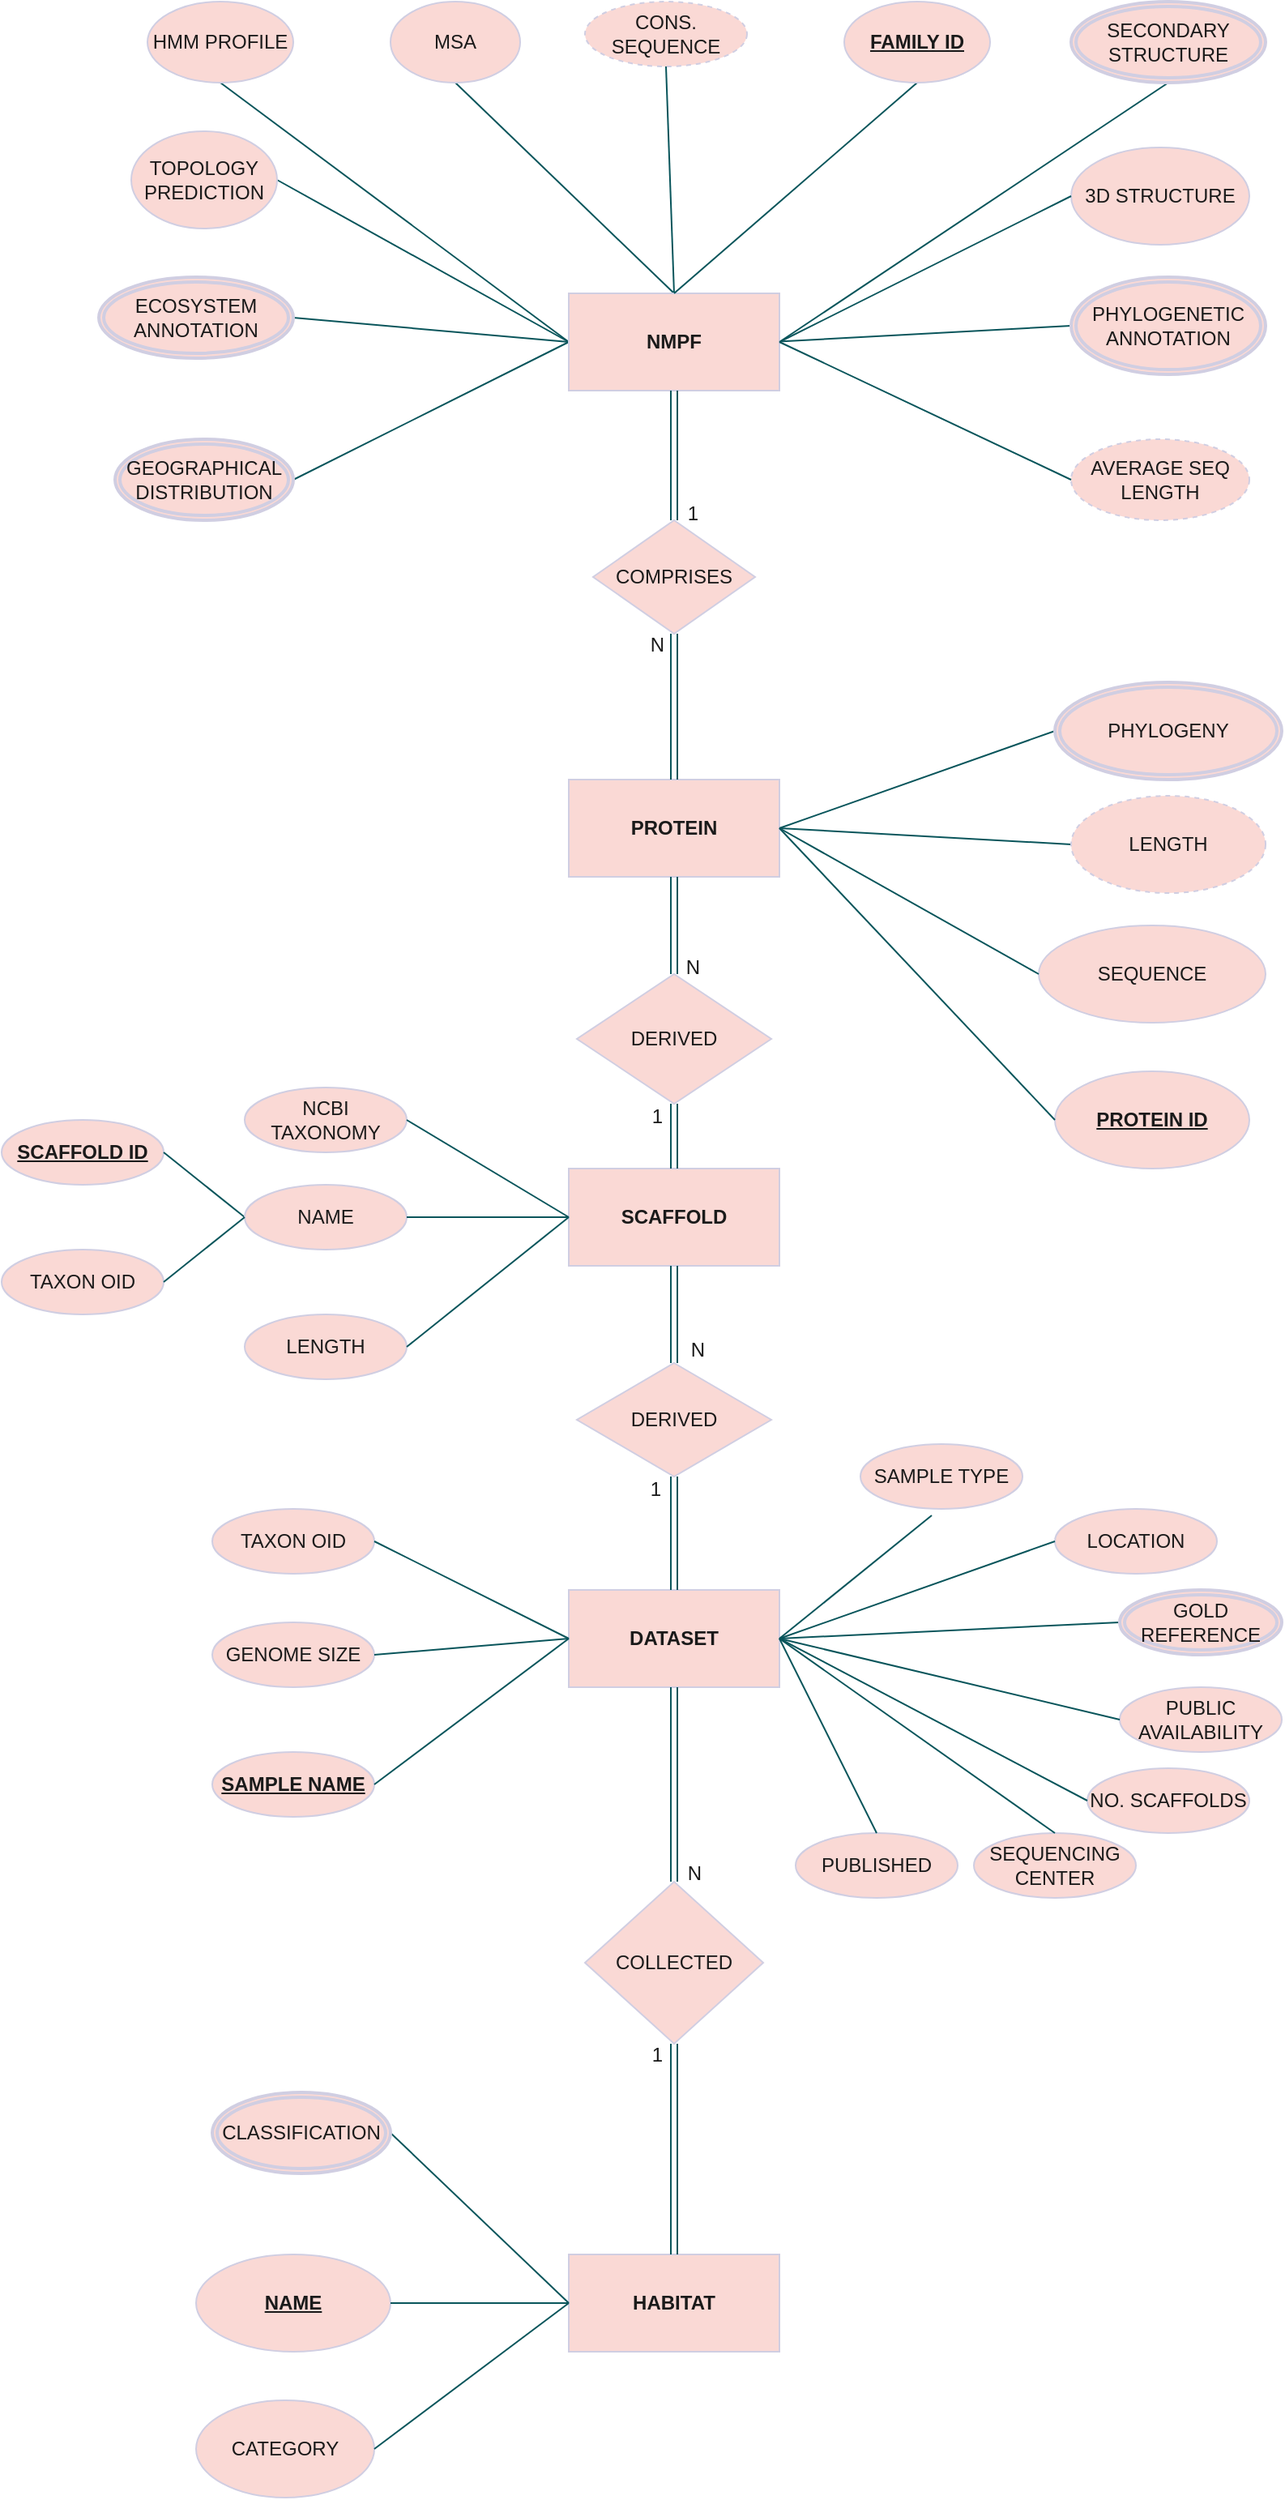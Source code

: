 <mxfile version="22.0.4" type="github">
  <diagram name="Page-1" id="xXmrChsHkQjihSYPgXb0">
    <mxGraphModel dx="1434" dy="719" grid="1" gridSize="10" guides="1" tooltips="1" connect="1" arrows="1" fold="1" page="1" pageScale="1" pageWidth="827" pageHeight="1169" math="0" shadow="0">
      <root>
        <mxCell id="0" />
        <mxCell id="1" parent="0" />
        <mxCell id="47OVff7cAH7_aDvwF8YG-1" style="rounded=0;orthogonalLoop=1;jettySize=auto;html=1;endArrow=none;endFill=0;labelBackgroundColor=none;fontColor=default;entryX=0.5;entryY=1;entryDx=0;entryDy=0;exitX=0.5;exitY=0;exitDx=0;exitDy=0;fontFamily=Helvetica;strokeColor=#09555B;" edge="1" parent="1" source="47OVff7cAH7_aDvwF8YG-9" target="47OVff7cAH7_aDvwF8YG-70">
          <mxGeometry relative="1" as="geometry">
            <mxPoint x="453" y="90" as="targetPoint" />
          </mxGeometry>
        </mxCell>
        <mxCell id="47OVff7cAH7_aDvwF8YG-2" style="rounded=0;orthogonalLoop=1;jettySize=auto;html=1;endArrow=none;endFill=0;labelBackgroundColor=none;fontColor=default;exitX=0.5;exitY=0;exitDx=0;exitDy=0;entryX=0.5;entryY=1;entryDx=0;entryDy=0;fontFamily=Helvetica;strokeColor=#09555B;" edge="1" parent="1" source="47OVff7cAH7_aDvwF8YG-9" target="47OVff7cAH7_aDvwF8YG-10">
          <mxGeometry relative="1" as="geometry">
            <mxPoint x="330" y="910" as="sourcePoint" />
          </mxGeometry>
        </mxCell>
        <mxCell id="47OVff7cAH7_aDvwF8YG-3" style="rounded=0;orthogonalLoop=1;jettySize=auto;html=1;endArrow=none;endFill=0;labelBackgroundColor=none;fontColor=default;exitX=0;exitY=0.5;exitDx=0;exitDy=0;entryX=1;entryY=0.5;entryDx=0;entryDy=0;fontFamily=Helvetica;fontSize=12;labelBorderColor=none;fontStyle=0;strokeColor=#09555B;" edge="1" parent="1" source="47OVff7cAH7_aDvwF8YG-9" target="47OVff7cAH7_aDvwF8YG-66">
          <mxGeometry relative="1" as="geometry">
            <mxPoint x="380" y="250" as="sourcePoint" />
            <mxPoint x="216.579" y="305.496" as="targetPoint" />
          </mxGeometry>
        </mxCell>
        <mxCell id="47OVff7cAH7_aDvwF8YG-4" style="rounded=0;orthogonalLoop=1;jettySize=auto;html=1;endArrow=none;endFill=0;labelBackgroundColor=none;fontColor=default;entryX=0;entryY=0.5;entryDx=0;entryDy=0;exitX=0.96;exitY=0.5;exitDx=0;exitDy=0;exitPerimeter=0;fontFamily=Helvetica;strokeColor=#09555B;" edge="1" parent="1" source="47OVff7cAH7_aDvwF8YG-9" target="47OVff7cAH7_aDvwF8YG-69">
          <mxGeometry relative="1" as="geometry">
            <mxPoint x="692.5" y="245" as="targetPoint" />
          </mxGeometry>
        </mxCell>
        <mxCell id="47OVff7cAH7_aDvwF8YG-5" style="rounded=0;orthogonalLoop=1;jettySize=auto;html=1;endArrow=none;endFill=0;labelBackgroundColor=none;fontColor=default;exitX=0;exitY=0.5;exitDx=0;exitDy=0;entryX=0.5;entryY=1;entryDx=0;entryDy=0;fontFamily=Helvetica;fontSize=12;labelBorderColor=none;fontStyle=0;strokeColor=#09555B;" edge="1" parent="1" source="47OVff7cAH7_aDvwF8YG-9" target="47OVff7cAH7_aDvwF8YG-11">
          <mxGeometry relative="1" as="geometry" />
        </mxCell>
        <mxCell id="47OVff7cAH7_aDvwF8YG-6" style="rounded=0;orthogonalLoop=1;jettySize=auto;html=1;endArrow=none;endFill=0;labelBackgroundColor=none;fontColor=default;exitX=1;exitY=0.5;exitDx=0;exitDy=0;entryX=0.5;entryY=1;entryDx=0;entryDy=0;fontFamily=Helvetica;strokeColor=#09555B;" edge="1" parent="1" source="47OVff7cAH7_aDvwF8YG-9" target="47OVff7cAH7_aDvwF8YG-68">
          <mxGeometry relative="1" as="geometry">
            <mxPoint x="188" y="800" as="sourcePoint" />
            <mxPoint x="718.952" y="85.386" as="targetPoint" />
          </mxGeometry>
        </mxCell>
        <mxCell id="47OVff7cAH7_aDvwF8YG-7" style="rounded=0;orthogonalLoop=1;jettySize=auto;html=1;endArrow=none;endFill=0;labelBackgroundColor=none;fontColor=default;exitX=0;exitY=0.5;exitDx=0;exitDy=0;entryX=0;entryY=0.5;entryDx=0;entryDy=0;fontFamily=Helvetica;fontSize=12;labelBorderColor=none;fontStyle=0;strokeColor=#09555B;" edge="1" parent="1" source="47OVff7cAH7_aDvwF8YG-9" target="47OVff7cAH7_aDvwF8YG-12">
          <mxGeometry relative="1" as="geometry" />
        </mxCell>
        <mxCell id="47OVff7cAH7_aDvwF8YG-8" style="rounded=0;orthogonalLoop=1;jettySize=auto;html=1;endArrow=none;endFill=0;labelBackgroundColor=none;fontColor=default;entryX=1;entryY=0.5;entryDx=0;entryDy=0;exitX=0;exitY=0.5;exitDx=0;exitDy=0;fontFamily=Helvetica;fontSize=12;labelBorderColor=none;fontStyle=0;strokeColor=#09555B;" edge="1" parent="1" source="47OVff7cAH7_aDvwF8YG-9" target="47OVff7cAH7_aDvwF8YG-67">
          <mxGeometry relative="1" as="geometry">
            <mxPoint x="180" y="840" as="sourcePoint" />
            <mxPoint x="219.976" y="240.812" as="targetPoint" />
          </mxGeometry>
        </mxCell>
        <mxCell id="47OVff7cAH7_aDvwF8YG-9" value="NMPF" style="rounded=0;whiteSpace=wrap;html=1;labelBackgroundColor=none;fontFamily=Helvetica;fontStyle=1;fillColor=#FAD9D5;strokeColor=#D0CEE2;fontColor=#1A1A1A;" vertex="1" parent="1">
          <mxGeometry x="390" y="220" width="130" height="60" as="geometry" />
        </mxCell>
        <mxCell id="47OVff7cAH7_aDvwF8YG-10" value="MSA" style="ellipse;whiteSpace=wrap;html=1;rounded=0;labelBackgroundColor=none;fontFamily=Helvetica;labelBorderColor=none;fontStyle=0;fillColor=#FAD9D5;strokeColor=#D0CEE2;fontColor=#1A1A1A;" vertex="1" parent="1">
          <mxGeometry x="280" y="40" width="80" height="50" as="geometry" />
        </mxCell>
        <mxCell id="47OVff7cAH7_aDvwF8YG-11" value="HMM PROFILE" style="ellipse;whiteSpace=wrap;html=1;rounded=0;labelBackgroundColor=none;fontFamily=Helvetica;labelBorderColor=none;fontStyle=0;fillColor=#FAD9D5;strokeColor=#D0CEE2;fontColor=#1A1A1A;" vertex="1" parent="1">
          <mxGeometry x="130" y="40" width="90" height="50" as="geometry" />
        </mxCell>
        <mxCell id="47OVff7cAH7_aDvwF8YG-12" value="TOPOLOGY PREDICTION" style="ellipse;whiteSpace=wrap;html=1;rounded=0;labelBackgroundColor=none;direction=west;fontFamily=Helvetica;labelBorderColor=none;fontStyle=0;fillColor=#FAD9D5;strokeColor=#D0CEE2;fontColor=#1A1A1A;" vertex="1" parent="1">
          <mxGeometry x="120" y="120" width="90" height="60" as="geometry" />
        </mxCell>
        <mxCell id="47OVff7cAH7_aDvwF8YG-13" value="" style="rounded=0;orthogonalLoop=1;jettySize=auto;html=1;endArrow=none;endFill=0;labelBackgroundColor=none;fontColor=default;entryX=0.5;entryY=0;entryDx=0;entryDy=0;exitX=0.5;exitY=1;exitDx=0;exitDy=0;fontFamily=Helvetica;strokeColor=#09555B;" edge="1" parent="1" source="47OVff7cAH7_aDvwF8YG-14" target="47OVff7cAH7_aDvwF8YG-9">
          <mxGeometry relative="1" as="geometry">
            <mxPoint x="200" y="645" as="targetPoint" />
          </mxGeometry>
        </mxCell>
        <mxCell id="47OVff7cAH7_aDvwF8YG-14" value="&lt;u&gt;&lt;b&gt;FAMILY ID&lt;/b&gt;&lt;/u&gt;" style="ellipse;whiteSpace=wrap;html=1;rounded=0;labelBackgroundColor=none;fontFamily=Helvetica;labelBorderColor=none;fontStyle=0;fillColor=#FAD9D5;strokeColor=#D0CEE2;fontColor=#1A1A1A;" vertex="1" parent="1">
          <mxGeometry x="560" y="40" width="90" height="50" as="geometry" />
        </mxCell>
        <mxCell id="47OVff7cAH7_aDvwF8YG-15" value="" style="rounded=0;orthogonalLoop=1;jettySize=auto;html=1;endArrow=none;endFill=0;labelBackgroundColor=none;fontColor=default;exitX=1;exitY=0.5;exitDx=0;exitDy=0;entryX=0;entryY=0.5;entryDx=0;entryDy=0;fontFamily=Helvetica;labelBorderColor=none;strokeColor=#09555B;" edge="1" parent="1" source="47OVff7cAH7_aDvwF8YG-16" target="47OVff7cAH7_aDvwF8YG-91">
          <mxGeometry relative="1" as="geometry">
            <mxPoint x="680.874" y="556.957" as="targetPoint" />
          </mxGeometry>
        </mxCell>
        <mxCell id="47OVff7cAH7_aDvwF8YG-16" value="&lt;div&gt;PROTEIN&lt;/div&gt;" style="rounded=0;whiteSpace=wrap;html=1;labelBackgroundColor=none;fontFamily=Helvetica;labelBorderColor=none;fontStyle=1;fillColor=#FAD9D5;strokeColor=#D0CEE2;fontColor=#1A1A1A;" vertex="1" parent="1">
          <mxGeometry x="390" y="520" width="130" height="60" as="geometry" />
        </mxCell>
        <mxCell id="47OVff7cAH7_aDvwF8YG-17" value="COMPRISES" style="rhombus;whiteSpace=wrap;html=1;rounded=0;labelBackgroundColor=none;fontFamily=Helvetica;fillColor=#FAD9D5;strokeColor=#D0CEE2;fontColor=#1A1A1A;" vertex="1" parent="1">
          <mxGeometry x="405" y="360" width="100" height="70" as="geometry" />
        </mxCell>
        <mxCell id="47OVff7cAH7_aDvwF8YG-18" value="SEQUENCE" style="ellipse;whiteSpace=wrap;html=1;labelBackgroundColor=none;fontFamily=Helvetica;labelBorderColor=none;fontStyle=0;fillColor=#FAD9D5;strokeColor=#D0CEE2;fontColor=#1A1A1A;" vertex="1" parent="1">
          <mxGeometry x="680" y="610" width="140" height="60" as="geometry" />
        </mxCell>
        <mxCell id="47OVff7cAH7_aDvwF8YG-19" value="" style="rounded=1;orthogonalLoop=1;jettySize=auto;html=1;endArrow=none;endFill=0;labelBackgroundColor=none;fontColor=default;exitX=1;exitY=0.5;exitDx=0;exitDy=0;entryX=0;entryY=0.5;entryDx=0;entryDy=0;fontFamily=Helvetica;labelBorderColor=none;strokeColor=#09555B;" edge="1" parent="1" source="47OVff7cAH7_aDvwF8YG-16" target="47OVff7cAH7_aDvwF8YG-18">
          <mxGeometry relative="1" as="geometry">
            <mxPoint x="660" y="870" as="sourcePoint" />
            <mxPoint x="720" y="720" as="targetPoint" />
          </mxGeometry>
        </mxCell>
        <mxCell id="47OVff7cAH7_aDvwF8YG-20" value="&lt;span&gt;&lt;u&gt;&lt;b&gt;PROTEIN ID&lt;/b&gt;&lt;/u&gt;&lt;/span&gt;" style="ellipse;whiteSpace=wrap;html=1;labelBackgroundColor=none;fontFamily=Helvetica;labelBorderColor=none;fontStyle=0;fillColor=#FAD9D5;strokeColor=#D0CEE2;fontColor=#1A1A1A;" vertex="1" parent="1">
          <mxGeometry x="690" y="700" width="120" height="60" as="geometry" />
        </mxCell>
        <mxCell id="47OVff7cAH7_aDvwF8YG-21" value="" style="endArrow=none;html=1;rounded=0;labelBackgroundColor=none;fontColor=default;exitX=1;exitY=0.5;exitDx=0;exitDy=0;entryX=0;entryY=0.5;entryDx=0;entryDy=0;fontFamily=Helvetica;labelBorderColor=none;strokeColor=#09555B;" edge="1" parent="1" source="47OVff7cAH7_aDvwF8YG-16" target="47OVff7cAH7_aDvwF8YG-90">
          <mxGeometry width="50" height="50" relative="1" as="geometry">
            <mxPoint x="520" y="530" as="sourcePoint" />
            <mxPoint x="682.5" y="535" as="targetPoint" />
          </mxGeometry>
        </mxCell>
        <mxCell id="47OVff7cAH7_aDvwF8YG-22" value="HABITAT" style="rounded=0;whiteSpace=wrap;html=1;labelBackgroundColor=none;fontFamily=Helvetica;fontStyle=1;fillColor=#FAD9D5;strokeColor=#D0CEE2;fontColor=#1A1A1A;" vertex="1" parent="1">
          <mxGeometry x="390" y="1430" width="130" height="60" as="geometry" />
        </mxCell>
        <mxCell id="47OVff7cAH7_aDvwF8YG-23" value="SCAFFOLD" style="rounded=0;whiteSpace=wrap;html=1;labelBackgroundColor=none;fontFamily=Helvetica;labelBorderColor=none;fontStyle=1;fillColor=#FAD9D5;strokeColor=#D0CEE2;fontColor=#1A1A1A;" vertex="1" parent="1">
          <mxGeometry x="390" y="760" width="130" height="60" as="geometry" />
        </mxCell>
        <mxCell id="47OVff7cAH7_aDvwF8YG-24" value="DATASET" style="rounded=0;whiteSpace=wrap;html=1;labelBackgroundColor=none;fontFamily=Helvetica;fontStyle=1;fillColor=#FAD9D5;strokeColor=#D0CEE2;fontColor=#1A1A1A;" vertex="1" parent="1">
          <mxGeometry x="390" y="1020" width="130" height="60" as="geometry" />
        </mxCell>
        <mxCell id="47OVff7cAH7_aDvwF8YG-25" value="3D STRUCTURE" style="ellipse;whiteSpace=wrap;html=1;align=center;labelBackgroundColor=none;fontFamily=Helvetica;labelBorderColor=none;fontStyle=0;fillColor=#FAD9D5;strokeColor=#D0CEE2;fontColor=#1A1A1A;" vertex="1" parent="1">
          <mxGeometry x="700" y="130" width="110" height="60" as="geometry" />
        </mxCell>
        <mxCell id="47OVff7cAH7_aDvwF8YG-26" value="" style="endArrow=none;html=1;rounded=0;labelBackgroundColor=none;fontColor=default;exitX=1;exitY=0.5;exitDx=0;exitDy=0;entryX=0;entryY=0.5;entryDx=0;entryDy=0;fontFamily=Helvetica;strokeColor=#09555B;" edge="1" parent="1" source="47OVff7cAH7_aDvwF8YG-9" target="47OVff7cAH7_aDvwF8YG-25">
          <mxGeometry relative="1" as="geometry">
            <mxPoint x="460" y="400" as="sourcePoint" />
            <mxPoint x="682.5" y="279" as="targetPoint" />
          </mxGeometry>
        </mxCell>
        <mxCell id="47OVff7cAH7_aDvwF8YG-27" value="TAXON OID" style="ellipse;whiteSpace=wrap;html=1;align=center;labelBackgroundColor=none;fontFamily=Helvetica;labelBorderColor=none;fontStyle=0;fillColor=#FAD9D5;strokeColor=#D0CEE2;fontColor=#1A1A1A;" vertex="1" parent="1">
          <mxGeometry x="170" y="970" width="100" height="40" as="geometry" />
        </mxCell>
        <mxCell id="47OVff7cAH7_aDvwF8YG-28" value="&lt;u&gt;&lt;b&gt;SCAFFOLD ID&lt;/b&gt;&lt;/u&gt;" style="ellipse;whiteSpace=wrap;html=1;align=center;labelBackgroundColor=none;fontFamily=Helvetica;labelBorderColor=none;fontStyle=0;fillColor=#FAD9D5;strokeColor=#D0CEE2;fontColor=#1A1A1A;" vertex="1" parent="1">
          <mxGeometry x="40" y="730" width="100" height="40" as="geometry" />
        </mxCell>
        <mxCell id="47OVff7cAH7_aDvwF8YG-29" value="" style="endArrow=none;html=1;rounded=0;labelBackgroundColor=none;fontColor=default;entryX=0;entryY=0.5;entryDx=0;entryDy=0;exitX=1;exitY=0.5;exitDx=0;exitDy=0;fontFamily=Helvetica;labelBorderColor=none;fontSize=12;fontStyle=0;strokeColor=#09555B;" edge="1" parent="1" source="47OVff7cAH7_aDvwF8YG-28" target="47OVff7cAH7_aDvwF8YG-61">
          <mxGeometry width="50" height="50" relative="1" as="geometry">
            <mxPoint x="115" y="880" as="sourcePoint" />
            <mxPoint x="199.313" y="788.375" as="targetPoint" />
          </mxGeometry>
        </mxCell>
        <mxCell id="47OVff7cAH7_aDvwF8YG-30" value="" style="endArrow=none;html=1;rounded=0;labelBackgroundColor=none;fontColor=default;entryX=0;entryY=0.5;entryDx=0;entryDy=0;exitX=1;exitY=0.5;exitDx=0;exitDy=0;fontFamily=Helvetica;strokeColor=#09555B;" edge="1" parent="1" source="47OVff7cAH7_aDvwF8YG-27" target="47OVff7cAH7_aDvwF8YG-24">
          <mxGeometry width="50" height="50" relative="1" as="geometry">
            <mxPoint x="110" y="930" as="sourcePoint" />
            <mxPoint x="199.313" y="811.625" as="targetPoint" />
          </mxGeometry>
        </mxCell>
        <mxCell id="47OVff7cAH7_aDvwF8YG-31" value="LENGTH" style="ellipse;whiteSpace=wrap;html=1;align=center;labelBackgroundColor=none;fontFamily=Helvetica;labelBorderColor=none;fontStyle=0;fillColor=#FAD9D5;strokeColor=#D0CEE2;fontColor=#1A1A1A;" vertex="1" parent="1">
          <mxGeometry x="190" y="850" width="100" height="40" as="geometry" />
        </mxCell>
        <mxCell id="47OVff7cAH7_aDvwF8YG-32" value="" style="fontSize=12;html=1;endArrow=none;startArrow=none;labelBackgroundColor=none;fontColor=default;startFill=0;endFill=0;rounded=1;entryX=0;entryY=0.5;entryDx=0;entryDy=0;exitX=1;exitY=0.5;exitDx=0;exitDy=0;fontFamily=Helvetica;labelBorderColor=none;strokeColor=#09555B;" edge="1" parent="1" source="47OVff7cAH7_aDvwF8YG-31" target="47OVff7cAH7_aDvwF8YG-23">
          <mxGeometry width="100" height="100" relative="1" as="geometry">
            <mxPoint x="273" y="1000" as="sourcePoint" />
            <mxPoint x="373" y="900" as="targetPoint" />
          </mxGeometry>
        </mxCell>
        <mxCell id="47OVff7cAH7_aDvwF8YG-33" value="NCBI TAXONOMY" style="ellipse;whiteSpace=wrap;html=1;align=center;labelBackgroundColor=none;fontFamily=Helvetica;labelBorderColor=none;fontStyle=0;fillColor=#FAD9D5;strokeColor=#D0CEE2;fontColor=#1A1A1A;" vertex="1" parent="1">
          <mxGeometry x="190" y="710" width="100" height="40" as="geometry" />
        </mxCell>
        <mxCell id="47OVff7cAH7_aDvwF8YG-34" value="" style="fontSize=12;html=1;endArrow=none;startArrow=none;rounded=0;labelBackgroundColor=none;fontColor=default;startFill=0;endFill=0;entryX=0;entryY=0.5;entryDx=0;entryDy=0;exitX=1;exitY=0.5;exitDx=0;exitDy=0;fontFamily=Helvetica;labelBorderColor=none;strokeColor=#09555B;" edge="1" parent="1" source="47OVff7cAH7_aDvwF8YG-33" target="47OVff7cAH7_aDvwF8YG-23">
          <mxGeometry width="100" height="100" relative="1" as="geometry">
            <mxPoint x="273" y="880" as="sourcePoint" />
            <mxPoint x="373" y="780" as="targetPoint" />
          </mxGeometry>
        </mxCell>
        <mxCell id="47OVff7cAH7_aDvwF8YG-35" value="DERIVED" style="shape=rhombus;perimeter=rhombusPerimeter;whiteSpace=wrap;html=1;align=center;labelBackgroundColor=none;fontFamily=Helvetica;labelBorderColor=none;rounded=0;fillColor=#FAD9D5;strokeColor=#D0CEE2;fontColor=#1A1A1A;" vertex="1" parent="1">
          <mxGeometry x="395" y="640" width="120" height="80" as="geometry" />
        </mxCell>
        <mxCell id="47OVff7cAH7_aDvwF8YG-36" value="&lt;u&gt;&lt;b&gt;SAMPLE NAME&lt;/b&gt;&lt;/u&gt;" style="ellipse;whiteSpace=wrap;html=1;align=center;labelBackgroundColor=none;fontFamily=Helvetica;labelBorderColor=none;fontStyle=0;fillColor=#FAD9D5;strokeColor=#D0CEE2;fontColor=#1A1A1A;" vertex="1" parent="1">
          <mxGeometry x="170" y="1120" width="100" height="40" as="geometry" />
        </mxCell>
        <mxCell id="47OVff7cAH7_aDvwF8YG-37" value="SAMPLE TYPE" style="ellipse;whiteSpace=wrap;html=1;align=center;labelBackgroundColor=none;fontFamily=Helvetica;labelBorderColor=none;fontStyle=0;fillColor=#FAD9D5;strokeColor=#D0CEE2;fontColor=#1A1A1A;" vertex="1" parent="1">
          <mxGeometry x="570" y="930" width="100" height="40" as="geometry" />
        </mxCell>
        <mxCell id="47OVff7cAH7_aDvwF8YG-38" value="LOCATION" style="ellipse;whiteSpace=wrap;html=1;align=center;labelBackgroundColor=none;fontFamily=Helvetica;labelBorderColor=none;fontStyle=0;fillColor=#FAD9D5;strokeColor=#D0CEE2;fontColor=#1A1A1A;" vertex="1" parent="1">
          <mxGeometry x="690" y="970" width="100" height="40" as="geometry" />
        </mxCell>
        <mxCell id="47OVff7cAH7_aDvwF8YG-39" value="&lt;div&gt;SEQUENCING CENTER&lt;/div&gt;" style="ellipse;whiteSpace=wrap;html=1;align=center;labelBackgroundColor=none;fontFamily=Helvetica;labelBorderColor=none;fontStyle=0;fillColor=#FAD9D5;strokeColor=#D0CEE2;fontColor=#1A1A1A;" vertex="1" parent="1">
          <mxGeometry x="640" y="1170" width="100" height="40" as="geometry" />
        </mxCell>
        <mxCell id="47OVff7cAH7_aDvwF8YG-40" value="PUBLISHED" style="ellipse;whiteSpace=wrap;html=1;align=center;labelBackgroundColor=none;fontFamily=Helvetica;labelBorderColor=none;fontStyle=0;fillColor=#FAD9D5;strokeColor=#D0CEE2;fontColor=#1A1A1A;" vertex="1" parent="1">
          <mxGeometry x="530" y="1170" width="100" height="40" as="geometry" />
        </mxCell>
        <mxCell id="47OVff7cAH7_aDvwF8YG-41" value="PUBLIC AVAILABILITY" style="ellipse;whiteSpace=wrap;html=1;align=center;labelBackgroundColor=none;fontFamily=Helvetica;labelBorderColor=none;fontStyle=0;fillColor=#FAD9D5;strokeColor=#D0CEE2;fontColor=#1A1A1A;" vertex="1" parent="1">
          <mxGeometry x="730" y="1080" width="100" height="40" as="geometry" />
        </mxCell>
        <mxCell id="47OVff7cAH7_aDvwF8YG-42" value="GENOME SIZE" style="ellipse;whiteSpace=wrap;html=1;align=center;labelBackgroundColor=none;fontFamily=Helvetica;labelBorderColor=none;fontStyle=0;fillColor=#FAD9D5;strokeColor=#D0CEE2;fontColor=#1A1A1A;" vertex="1" parent="1">
          <mxGeometry x="170" y="1040" width="100" height="40" as="geometry" />
        </mxCell>
        <mxCell id="47OVff7cAH7_aDvwF8YG-43" value="&lt;div&gt;NO. SCAFFOLDS&lt;/div&gt;" style="ellipse;whiteSpace=wrap;html=1;align=center;labelBackgroundColor=none;fontFamily=Helvetica;labelBorderColor=none;fontStyle=0;fillColor=#FAD9D5;strokeColor=#D0CEE2;fontColor=#1A1A1A;" vertex="1" parent="1">
          <mxGeometry x="710" y="1130" width="100" height="40" as="geometry" />
        </mxCell>
        <mxCell id="47OVff7cAH7_aDvwF8YG-44" value="" style="endArrow=none;html=1;rounded=0;labelBackgroundColor=none;fontColor=default;exitX=0;exitY=0.5;exitDx=0;exitDy=0;entryX=1;entryY=0.5;entryDx=0;entryDy=0;fontFamily=Helvetica;strokeColor=#09555B;" edge="1" parent="1" source="47OVff7cAH7_aDvwF8YG-24" target="47OVff7cAH7_aDvwF8YG-42">
          <mxGeometry relative="1" as="geometry">
            <mxPoint x="522.5" y="1069.58" as="sourcePoint" />
            <mxPoint x="682.5" y="1069.58" as="targetPoint" />
          </mxGeometry>
        </mxCell>
        <mxCell id="47OVff7cAH7_aDvwF8YG-45" value="" style="endArrow=none;html=1;rounded=0;labelBackgroundColor=none;fontColor=default;entryX=0;entryY=0.5;entryDx=0;entryDy=0;exitX=1;exitY=0.5;exitDx=0;exitDy=0;fontFamily=Helvetica;strokeColor=#09555B;" edge="1" parent="1" source="47OVff7cAH7_aDvwF8YG-24" target="47OVff7cAH7_aDvwF8YG-38">
          <mxGeometry relative="1" as="geometry">
            <mxPoint x="520" y="1050" as="sourcePoint" />
            <mxPoint x="580" y="1050" as="targetPoint" />
          </mxGeometry>
        </mxCell>
        <mxCell id="47OVff7cAH7_aDvwF8YG-46" value="" style="endArrow=none;html=1;rounded=0;labelBackgroundColor=none;fontColor=default;exitX=1;exitY=0.5;exitDx=0;exitDy=0;entryX=0.5;entryY=0;entryDx=0;entryDy=0;fontFamily=Helvetica;strokeColor=#09555B;" edge="1" parent="1" source="47OVff7cAH7_aDvwF8YG-24" target="47OVff7cAH7_aDvwF8YG-40">
          <mxGeometry relative="1" as="geometry">
            <mxPoint x="420" y="1050" as="sourcePoint" />
            <mxPoint x="580" y="1050" as="targetPoint" />
          </mxGeometry>
        </mxCell>
        <mxCell id="47OVff7cAH7_aDvwF8YG-47" value="" style="endArrow=none;html=1;rounded=0;labelBackgroundColor=none;fontColor=default;exitX=1;exitY=0.5;exitDx=0;exitDy=0;entryX=0;entryY=0.5;entryDx=0;entryDy=0;fontFamily=Helvetica;strokeColor=#09555B;" edge="1" parent="1" source="47OVff7cAH7_aDvwF8YG-24" target="47OVff7cAH7_aDvwF8YG-65">
          <mxGeometry relative="1" as="geometry">
            <mxPoint x="420" y="1050" as="sourcePoint" />
            <mxPoint x="720" y="1050" as="targetPoint" />
          </mxGeometry>
        </mxCell>
        <mxCell id="47OVff7cAH7_aDvwF8YG-48" value="" style="endArrow=none;html=1;rounded=0;labelBackgroundColor=none;fontColor=default;exitX=1;exitY=0.5;exitDx=0;exitDy=0;entryX=0;entryY=0.5;entryDx=0;entryDy=0;fontFamily=Helvetica;strokeColor=#09555B;" edge="1" parent="1" source="47OVff7cAH7_aDvwF8YG-24" target="47OVff7cAH7_aDvwF8YG-41">
          <mxGeometry relative="1" as="geometry">
            <mxPoint x="420" y="1050" as="sourcePoint" />
            <mxPoint x="580" y="1050" as="targetPoint" />
          </mxGeometry>
        </mxCell>
        <mxCell id="47OVff7cAH7_aDvwF8YG-49" value="" style="endArrow=none;html=1;rounded=0;labelBackgroundColor=none;fontColor=default;exitX=1;exitY=0.5;exitDx=0;exitDy=0;entryX=0;entryY=0.5;entryDx=0;entryDy=0;fontFamily=Helvetica;strokeColor=#09555B;" edge="1" parent="1" source="47OVff7cAH7_aDvwF8YG-24" target="47OVff7cAH7_aDvwF8YG-43">
          <mxGeometry relative="1" as="geometry">
            <mxPoint x="420" y="1050" as="sourcePoint" />
            <mxPoint x="580" y="1050" as="targetPoint" />
          </mxGeometry>
        </mxCell>
        <mxCell id="47OVff7cAH7_aDvwF8YG-50" value="" style="endArrow=none;html=1;rounded=0;labelBackgroundColor=none;fontColor=default;exitX=1;exitY=0.5;exitDx=0;exitDy=0;entryX=0.5;entryY=0;entryDx=0;entryDy=0;fontFamily=Helvetica;strokeColor=#09555B;" edge="1" parent="1" source="47OVff7cAH7_aDvwF8YG-24" target="47OVff7cAH7_aDvwF8YG-39">
          <mxGeometry relative="1" as="geometry">
            <mxPoint x="420" y="1050" as="sourcePoint" />
            <mxPoint x="580" y="1050" as="targetPoint" />
          </mxGeometry>
        </mxCell>
        <mxCell id="47OVff7cAH7_aDvwF8YG-51" value="" style="endArrow=none;html=1;rounded=0;labelBackgroundColor=none;fontColor=default;entryX=1;entryY=0.5;entryDx=0;entryDy=0;exitX=0.44;exitY=1.1;exitDx=0;exitDy=0;exitPerimeter=0;fontFamily=Helvetica;strokeColor=#09555B;" edge="1" parent="1" source="47OVff7cAH7_aDvwF8YG-37" target="47OVff7cAH7_aDvwF8YG-24">
          <mxGeometry relative="1" as="geometry">
            <mxPoint x="420" y="1050" as="sourcePoint" />
            <mxPoint x="580" y="1050" as="targetPoint" />
          </mxGeometry>
        </mxCell>
        <mxCell id="47OVff7cAH7_aDvwF8YG-52" value="" style="endArrow=none;html=1;rounded=0;labelBackgroundColor=none;fontColor=default;exitX=0;exitY=0.5;exitDx=0;exitDy=0;entryX=1;entryY=0.5;entryDx=0;entryDy=0;fontFamily=Helvetica;strokeColor=#09555B;" edge="1" parent="1" source="47OVff7cAH7_aDvwF8YG-24" target="47OVff7cAH7_aDvwF8YG-36">
          <mxGeometry relative="1" as="geometry">
            <mxPoint x="420" y="1050" as="sourcePoint" />
            <mxPoint x="580" y="1050" as="targetPoint" />
          </mxGeometry>
        </mxCell>
        <mxCell id="47OVff7cAH7_aDvwF8YG-53" value="&lt;u&gt;&lt;b&gt;NAME&lt;/b&gt;&lt;/u&gt;" style="ellipse;whiteSpace=wrap;html=1;align=center;labelBackgroundColor=none;fontFamily=Helvetica;labelBorderColor=none;fontStyle=0;fillColor=#FAD9D5;strokeColor=#D0CEE2;fontColor=#1A1A1A;" vertex="1" parent="1">
          <mxGeometry x="160" y="1430" width="120" height="60" as="geometry" />
        </mxCell>
        <mxCell id="47OVff7cAH7_aDvwF8YG-54" value="CATEGORY" style="ellipse;whiteSpace=wrap;html=1;align=center;labelBackgroundColor=none;fontFamily=Helvetica;labelBorderColor=none;fontStyle=0;fillColor=#FAD9D5;strokeColor=#D0CEE2;fontColor=#1A1A1A;" vertex="1" parent="1">
          <mxGeometry x="160" y="1520" width="110" height="60" as="geometry" />
        </mxCell>
        <mxCell id="47OVff7cAH7_aDvwF8YG-55" value="" style="endArrow=none;html=1;rounded=0;labelBackgroundColor=none;fontColor=default;entryX=0;entryY=0.5;entryDx=0;entryDy=0;exitX=1;exitY=0.5;exitDx=0;exitDy=0;fontFamily=Helvetica;strokeColor=#09555B;" edge="1" parent="1" source="47OVff7cAH7_aDvwF8YG-63" target="47OVff7cAH7_aDvwF8YG-22">
          <mxGeometry relative="1" as="geometry">
            <mxPoint x="265.325" y="1361.75" as="sourcePoint" />
            <mxPoint x="580" y="1230" as="targetPoint" />
          </mxGeometry>
        </mxCell>
        <mxCell id="47OVff7cAH7_aDvwF8YG-56" value="" style="endArrow=none;html=1;rounded=0;labelBackgroundColor=none;fontColor=default;entryX=0;entryY=0.5;entryDx=0;entryDy=0;exitX=1;exitY=0.5;exitDx=0;exitDy=0;fontFamily=Helvetica;strokeColor=#09555B;" edge="1" parent="1" source="47OVff7cAH7_aDvwF8YG-54" target="47OVff7cAH7_aDvwF8YG-22">
          <mxGeometry relative="1" as="geometry">
            <mxPoint x="420" y="1230" as="sourcePoint" />
            <mxPoint x="580" y="1230" as="targetPoint" />
          </mxGeometry>
        </mxCell>
        <mxCell id="47OVff7cAH7_aDvwF8YG-57" value="" style="endArrow=none;html=1;rounded=0;labelBackgroundColor=none;fontColor=default;entryX=0;entryY=0.5;entryDx=0;entryDy=0;exitX=1;exitY=0.5;exitDx=0;exitDy=0;fontFamily=Helvetica;strokeColor=#09555B;" edge="1" parent="1" source="47OVff7cAH7_aDvwF8YG-53" target="47OVff7cAH7_aDvwF8YG-22">
          <mxGeometry relative="1" as="geometry">
            <mxPoint x="420" y="1230" as="sourcePoint" />
            <mxPoint x="580" y="1230" as="targetPoint" />
          </mxGeometry>
        </mxCell>
        <mxCell id="47OVff7cAH7_aDvwF8YG-58" value="COLLECTED" style="shape=rhombus;perimeter=rhombusPerimeter;whiteSpace=wrap;html=1;align=center;direction=south;labelBackgroundColor=none;fontFamily=Helvetica;rounded=0;fillColor=#FAD9D5;strokeColor=#D0CEE2;fontColor=#1A1A1A;" vertex="1" parent="1">
          <mxGeometry x="400" y="1200" width="110" height="100" as="geometry" />
        </mxCell>
        <mxCell id="47OVff7cAH7_aDvwF8YG-59" value="DERIVED" style="shape=rhombus;perimeter=rhombusPerimeter;whiteSpace=wrap;html=1;align=center;labelBackgroundColor=none;fontFamily=Helvetica;labelBorderColor=none;rounded=0;fillColor=#FAD9D5;strokeColor=#D0CEE2;fontColor=#1A1A1A;" vertex="1" parent="1">
          <mxGeometry x="395" y="880" width="120" height="70" as="geometry" />
        </mxCell>
        <mxCell id="47OVff7cAH7_aDvwF8YG-60" value="" style="endArrow=none;html=1;rounded=0;exitX=1;exitY=0.5;exitDx=0;exitDy=0;entryX=0;entryY=0.5;entryDx=0;entryDy=0;labelBackgroundColor=none;fontFamily=Helvetica;labelBorderColor=none;fontColor=default;strokeColor=#09555B;" edge="1" parent="1" source="47OVff7cAH7_aDvwF8YG-16" target="47OVff7cAH7_aDvwF8YG-20">
          <mxGeometry relative="1" as="geometry">
            <mxPoint x="520" y="560" as="sourcePoint" />
            <mxPoint x="460" y="630" as="targetPoint" />
          </mxGeometry>
        </mxCell>
        <mxCell id="47OVff7cAH7_aDvwF8YG-61" value="ΝΑΜΕ" style="ellipse;whiteSpace=wrap;html=1;align=center;labelBackgroundColor=none;fontFamily=Helvetica;labelBorderColor=none;fontStyle=0;fillColor=#FAD9D5;strokeColor=#D0CEE2;fontColor=#1A1A1A;" vertex="1" parent="1">
          <mxGeometry x="190" y="770" width="100" height="40" as="geometry" />
        </mxCell>
        <mxCell id="47OVff7cAH7_aDvwF8YG-62" value="AVERAGE SEQ LENGTH" style="ellipse;whiteSpace=wrap;html=1;align=center;dashed=1;labelBackgroundColor=none;fontFamily=Helvetica;labelBorderColor=none;fontStyle=0;fillColor=#FAD9D5;strokeColor=#D0CEE2;fontColor=#1A1A1A;" vertex="1" parent="1">
          <mxGeometry x="700" y="310" width="110" height="50" as="geometry" />
        </mxCell>
        <mxCell id="47OVff7cAH7_aDvwF8YG-63" value="CLASSIFICATION" style="ellipse;shape=doubleEllipse;margin=3;whiteSpace=wrap;html=1;align=center;labelBackgroundColor=none;fontFamily=Helvetica;labelBorderColor=none;fontStyle=0;strokeWidth=2;fillColor=#FAD9D5;strokeColor=#D0CEE2;fontColor=#1A1A1A;" vertex="1" parent="1">
          <mxGeometry x="170" y="1330" width="110" height="50" as="geometry" />
        </mxCell>
        <mxCell id="47OVff7cAH7_aDvwF8YG-64" style="rounded=0;orthogonalLoop=1;jettySize=auto;html=1;endArrow=none;endFill=0;labelBackgroundColor=none;fontColor=default;exitX=1;exitY=0.5;exitDx=0;exitDy=0;entryX=0;entryY=0.5;entryDx=0;entryDy=0;fontFamily=Helvetica;strokeColor=#09555B;" edge="1" parent="1" source="47OVff7cAH7_aDvwF8YG-9" target="47OVff7cAH7_aDvwF8YG-62">
          <mxGeometry relative="1" as="geometry">
            <mxPoint x="525" y="255" as="sourcePoint" />
            <mxPoint x="703" y="255" as="targetPoint" />
          </mxGeometry>
        </mxCell>
        <mxCell id="47OVff7cAH7_aDvwF8YG-65" value="GOLD REFERENCE" style="ellipse;shape=doubleEllipse;margin=3;whiteSpace=wrap;html=1;align=center;labelBackgroundColor=none;fontFamily=Helvetica;labelBorderColor=none;fontStyle=0;strokeWidth=2;fillColor=#FAD9D5;strokeColor=#D0CEE2;fontColor=#1A1A1A;" vertex="1" parent="1">
          <mxGeometry x="730" y="1020" width="100" height="40" as="geometry" />
        </mxCell>
        <mxCell id="47OVff7cAH7_aDvwF8YG-66" value="GEOGRAPHICAL DISTRIBUTION" style="ellipse;shape=doubleEllipse;margin=3;whiteSpace=wrap;html=1;align=center;labelBackgroundColor=none;fontFamily=Helvetica;labelBorderColor=none;fontStyle=0;strokeWidth=2;fillColor=#FAD9D5;strokeColor=#D0CEE2;fontColor=#1A1A1A;" vertex="1" parent="1">
          <mxGeometry x="110" y="310" width="110" height="50" as="geometry" />
        </mxCell>
        <mxCell id="47OVff7cAH7_aDvwF8YG-67" value="ECOSYSTEM ANNOTATION" style="ellipse;shape=doubleEllipse;margin=3;whiteSpace=wrap;html=1;align=center;labelBackgroundColor=none;fontFamily=Helvetica;labelBorderColor=none;fontStyle=0;strokeWidth=2;fillColor=#FAD9D5;strokeColor=#D0CEE2;fontColor=#1A1A1A;" vertex="1" parent="1">
          <mxGeometry x="100" y="210" width="120" height="50" as="geometry" />
        </mxCell>
        <mxCell id="47OVff7cAH7_aDvwF8YG-68" value="SECONDARY STRUCTURE" style="ellipse;shape=doubleEllipse;margin=3;whiteSpace=wrap;html=1;align=center;labelBackgroundColor=none;fontFamily=Helvetica;labelBorderColor=none;fontStyle=0;strokeWidth=2;fillColor=#FAD9D5;strokeColor=#D0CEE2;fontColor=#1A1A1A;" vertex="1" parent="1">
          <mxGeometry x="700" y="40" width="120" height="50" as="geometry" />
        </mxCell>
        <mxCell id="47OVff7cAH7_aDvwF8YG-69" value="PHYLOGENETIC ANNOTATION" style="ellipse;shape=doubleEllipse;margin=3;whiteSpace=wrap;html=1;align=center;labelBackgroundColor=none;fontFamily=Helvetica;labelBorderColor=none;fontStyle=0;strokeWidth=2;fillColor=#FAD9D5;strokeColor=#D0CEE2;fontColor=#1A1A1A;" vertex="1" parent="1">
          <mxGeometry x="700" y="210" width="120" height="60" as="geometry" />
        </mxCell>
        <mxCell id="47OVff7cAH7_aDvwF8YG-70" value="CONS. SEQUENCE" style="ellipse;whiteSpace=wrap;html=1;align=center;dashed=1;labelBackgroundColor=none;fontFamily=Helvetica;labelBorderColor=none;fontStyle=0;fillColor=#FAD9D5;strokeColor=#D0CEE2;fontColor=#1A1A1A;" vertex="1" parent="1">
          <mxGeometry x="400" y="40" width="100" height="40" as="geometry" />
        </mxCell>
        <mxCell id="47OVff7cAH7_aDvwF8YG-71" value="" style="endArrow=none;html=1;rounded=0;exitX=1;exitY=0.5;exitDx=0;exitDy=0;entryX=0;entryY=0.5;entryDx=0;entryDy=0;labelBackgroundColor=none;fontFamily=Helvetica;labelBorderColor=none;fontColor=default;strokeColor=#09555B;" edge="1" parent="1" source="47OVff7cAH7_aDvwF8YG-61" target="47OVff7cAH7_aDvwF8YG-23">
          <mxGeometry relative="1" as="geometry">
            <mxPoint x="290" y="790" as="sourcePoint" />
            <mxPoint x="390" y="790" as="targetPoint" />
          </mxGeometry>
        </mxCell>
        <mxCell id="47OVff7cAH7_aDvwF8YG-72" value="TAXON OID" style="ellipse;whiteSpace=wrap;html=1;align=center;labelBackgroundColor=none;fontFamily=Helvetica;labelBorderColor=none;fontStyle=0;fillColor=#FAD9D5;strokeColor=#D0CEE2;fontColor=#1A1A1A;" vertex="1" parent="1">
          <mxGeometry x="40" y="810" width="100" height="40" as="geometry" />
        </mxCell>
        <mxCell id="47OVff7cAH7_aDvwF8YG-73" value="" style="endArrow=none;html=1;rounded=0;entryX=0;entryY=0.5;entryDx=0;entryDy=0;exitX=1;exitY=0.5;exitDx=0;exitDy=0;labelBackgroundColor=none;fontFamily=Helvetica;labelBorderColor=none;fontSize=12;fontColor=default;fontStyle=0;strokeColor=#09555B;" edge="1" parent="1" source="47OVff7cAH7_aDvwF8YG-72" target="47OVff7cAH7_aDvwF8YG-61">
          <mxGeometry relative="1" as="geometry">
            <mxPoint x="158.13" y="829.5" as="sourcePoint" />
            <mxPoint x="318.13" y="829.5" as="targetPoint" />
          </mxGeometry>
        </mxCell>
        <mxCell id="47OVff7cAH7_aDvwF8YG-74" value="" style="shape=link;html=1;rounded=0;exitX=0.5;exitY=0;exitDx=0;exitDy=0;entryX=0.5;entryY=1;entryDx=0;entryDy=0;width=4;labelBackgroundColor=none;fontFamily=Helvetica;fontColor=default;strokeColor=#09555B;" edge="1" parent="1" source="47OVff7cAH7_aDvwF8YG-24" target="47OVff7cAH7_aDvwF8YG-59">
          <mxGeometry relative="1" as="geometry">
            <mxPoint x="350" y="900" as="sourcePoint" />
            <mxPoint x="510" y="900" as="targetPoint" />
          </mxGeometry>
        </mxCell>
        <mxCell id="47OVff7cAH7_aDvwF8YG-75" value="1" style="resizable=0;html=1;whiteSpace=wrap;align=right;verticalAlign=bottom;labelBackgroundColor=none;fontFamily=Helvetica;fillColor=#FAD9D5;strokeColor=#D0CEE2;fontColor=#1A1A1A;" connectable="0" vertex="1" parent="47OVff7cAH7_aDvwF8YG-74">
          <mxGeometry relative="1" as="geometry">
            <mxPoint x="-7" y="-19" as="offset" />
          </mxGeometry>
        </mxCell>
        <mxCell id="47OVff7cAH7_aDvwF8YG-76" value="" style="shape=link;html=1;rounded=0;entryX=0.5;entryY=1;entryDx=0;entryDy=0;exitX=0;exitY=0.5;exitDx=0;exitDy=0;labelBackgroundColor=none;fontFamily=Helvetica;fontColor=default;strokeColor=#09555B;" edge="1" parent="1" source="47OVff7cAH7_aDvwF8YG-58" target="47OVff7cAH7_aDvwF8YG-24">
          <mxGeometry relative="1" as="geometry">
            <mxPoint x="452.01" y="1150" as="sourcePoint" />
            <mxPoint x="452.01" y="1080" as="targetPoint" />
          </mxGeometry>
        </mxCell>
        <mxCell id="47OVff7cAH7_aDvwF8YG-77" value="Ν" style="resizable=0;html=1;whiteSpace=wrap;align=right;verticalAlign=bottom;labelBackgroundColor=none;fontFamily=Helvetica;fillColor=#FAD9D5;strokeColor=#D0CEE2;fontColor=#1A1A1A;" connectable="0" vertex="1" parent="47OVff7cAH7_aDvwF8YG-76">
          <mxGeometry relative="1" as="geometry">
            <mxPoint x="18" y="63" as="offset" />
          </mxGeometry>
        </mxCell>
        <mxCell id="47OVff7cAH7_aDvwF8YG-78" value="" style="shape=link;html=1;rounded=0;exitX=0.5;exitY=0;exitDx=0;exitDy=0;entryX=1;entryY=0.5;entryDx=0;entryDy=0;labelBackgroundColor=none;fontFamily=Helvetica;fontColor=default;strokeColor=#09555B;" edge="1" parent="1" source="47OVff7cAH7_aDvwF8YG-22" target="47OVff7cAH7_aDvwF8YG-58">
          <mxGeometry relative="1" as="geometry">
            <mxPoint x="452.01" y="1370" as="sourcePoint" />
            <mxPoint x="452.01" y="1300" as="targetPoint" />
          </mxGeometry>
        </mxCell>
        <mxCell id="47OVff7cAH7_aDvwF8YG-79" value="1" style="resizable=0;html=1;whiteSpace=wrap;align=right;verticalAlign=bottom;labelBackgroundColor=none;fontFamily=Helvetica;fillColor=#FAD9D5;strokeColor=#D0CEE2;fontColor=#1A1A1A;" connectable="0" vertex="1" parent="47OVff7cAH7_aDvwF8YG-78">
          <mxGeometry relative="1" as="geometry">
            <mxPoint x="-6" y="-50" as="offset" />
          </mxGeometry>
        </mxCell>
        <mxCell id="47OVff7cAH7_aDvwF8YG-80" value="" style="shape=link;html=1;rounded=0;exitX=0.5;exitY=0;exitDx=0;exitDy=0;entryX=0.5;entryY=1;entryDx=0;entryDy=0;labelBackgroundColor=none;fontFamily=Helvetica;labelBorderColor=none;fontColor=default;strokeColor=#09555B;" edge="1" parent="1" source="47OVff7cAH7_aDvwF8YG-23" target="47OVff7cAH7_aDvwF8YG-35">
          <mxGeometry relative="1" as="geometry">
            <mxPoint x="452" y="790" as="sourcePoint" />
            <mxPoint x="450" y="720" as="targetPoint" />
          </mxGeometry>
        </mxCell>
        <mxCell id="47OVff7cAH7_aDvwF8YG-81" value="1" style="resizable=0;html=1;whiteSpace=wrap;align=right;verticalAlign=bottom;labelBackgroundColor=none;fontFamily=Helvetica;labelBorderColor=none;fillColor=#FAD9D5;strokeColor=#D0CEE2;fontColor=#1A1A1A;" connectable="0" vertex="1" parent="47OVff7cAH7_aDvwF8YG-80">
          <mxGeometry relative="1" as="geometry">
            <mxPoint x="-6" y="-4" as="offset" />
          </mxGeometry>
        </mxCell>
        <mxCell id="47OVff7cAH7_aDvwF8YG-82" value="" style="shape=link;html=1;rounded=0;entryX=0.5;entryY=1;entryDx=0;entryDy=0;exitX=0.5;exitY=0;exitDx=0;exitDy=0;labelBackgroundColor=none;fontFamily=Helvetica;fontColor=default;strokeColor=#09555B;" edge="1" parent="1" source="47OVff7cAH7_aDvwF8YG-17" target="47OVff7cAH7_aDvwF8YG-9">
          <mxGeometry relative="1" as="geometry">
            <mxPoint x="452.01" y="360" as="sourcePoint" />
            <mxPoint x="452.01" y="290" as="targetPoint" />
          </mxGeometry>
        </mxCell>
        <mxCell id="47OVff7cAH7_aDvwF8YG-83" value="1" style="resizable=0;html=1;whiteSpace=wrap;align=right;verticalAlign=bottom;labelBackgroundColor=none;fontFamily=Helvetica;fillColor=#FAD9D5;strokeColor=#D0CEE2;fontColor=#1A1A1A;" connectable="0" vertex="1" parent="47OVff7cAH7_aDvwF8YG-82">
          <mxGeometry relative="1" as="geometry">
            <mxPoint x="16" y="44" as="offset" />
          </mxGeometry>
        </mxCell>
        <mxCell id="47OVff7cAH7_aDvwF8YG-84" value="" style="shape=link;html=1;rounded=0;exitX=0.5;exitY=0;exitDx=0;exitDy=0;entryX=0.5;entryY=1;entryDx=0;entryDy=0;labelBackgroundColor=none;fontFamily=Helvetica;labelBorderColor=none;fontColor=default;strokeColor=#09555B;" edge="1" parent="1" source="47OVff7cAH7_aDvwF8YG-59" target="47OVff7cAH7_aDvwF8YG-23">
          <mxGeometry relative="1" as="geometry">
            <mxPoint x="560" y="890" as="sourcePoint" />
            <mxPoint x="560" y="840" as="targetPoint" />
          </mxGeometry>
        </mxCell>
        <mxCell id="47OVff7cAH7_aDvwF8YG-85" value="Ν" style="resizable=0;html=1;whiteSpace=wrap;align=right;verticalAlign=bottom;labelBackgroundColor=none;fontFamily=Helvetica;labelBorderColor=none;fillColor=#FAD9D5;strokeColor=#D0CEE2;fontColor=#1A1A1A;" connectable="0" vertex="1" parent="47OVff7cAH7_aDvwF8YG-84">
          <mxGeometry relative="1" as="geometry">
            <mxPoint x="20" y="30" as="offset" />
          </mxGeometry>
        </mxCell>
        <mxCell id="47OVff7cAH7_aDvwF8YG-86" value="" style="shape=link;html=1;rounded=0;entryX=0.5;entryY=1;entryDx=0;entryDy=0;exitX=0.5;exitY=0;exitDx=0;exitDy=0;labelBackgroundColor=none;fontFamily=Helvetica;labelBorderColor=none;fontColor=default;strokeColor=#09555B;" edge="1" parent="1" source="47OVff7cAH7_aDvwF8YG-35" target="47OVff7cAH7_aDvwF8YG-16">
          <mxGeometry relative="1" as="geometry">
            <mxPoint x="452" y="640" as="sourcePoint" />
            <mxPoint x="452.01" y="520" as="targetPoint" />
          </mxGeometry>
        </mxCell>
        <mxCell id="47OVff7cAH7_aDvwF8YG-87" value="Ν" style="resizable=0;html=1;whiteSpace=wrap;align=right;verticalAlign=bottom;labelBackgroundColor=none;fontFamily=Helvetica;labelBorderColor=none;fillColor=#FAD9D5;strokeColor=#D0CEE2;fontColor=#1A1A1A;" connectable="0" vertex="1" parent="47OVff7cAH7_aDvwF8YG-86">
          <mxGeometry relative="1" as="geometry">
            <mxPoint x="17" y="34" as="offset" />
          </mxGeometry>
        </mxCell>
        <mxCell id="47OVff7cAH7_aDvwF8YG-88" value="" style="shape=link;html=1;rounded=0;entryX=0.5;entryY=1;entryDx=0;entryDy=0;exitX=0.5;exitY=0;exitDx=0;exitDy=0;labelBackgroundColor=none;fontFamily=Helvetica;fontColor=default;strokeColor=#09555B;" edge="1" parent="1" source="47OVff7cAH7_aDvwF8YG-16" target="47OVff7cAH7_aDvwF8YG-17">
          <mxGeometry relative="1" as="geometry">
            <mxPoint x="453" y="530" as="sourcePoint" />
            <mxPoint x="456.5" y="420" as="targetPoint" />
          </mxGeometry>
        </mxCell>
        <mxCell id="47OVff7cAH7_aDvwF8YG-89" value="Ν" style="resizable=0;html=1;whiteSpace=wrap;align=right;verticalAlign=bottom;labelBackgroundColor=none;fontFamily=Helvetica;labelBorderColor=none;fillColor=#FAD9D5;strokeColor=#D0CEE2;fontColor=#1A1A1A;" connectable="0" vertex="1" parent="47OVff7cAH7_aDvwF8YG-88">
          <mxGeometry relative="1" as="geometry">
            <mxPoint x="-5" y="-30" as="offset" />
          </mxGeometry>
        </mxCell>
        <mxCell id="47OVff7cAH7_aDvwF8YG-90" value="PHYLOGENY" style="ellipse;shape=doubleEllipse;margin=3;whiteSpace=wrap;html=1;align=center;labelBackgroundColor=none;fontFamily=Helvetica;labelBorderColor=none;fontStyle=0;strokeWidth=2;fillColor=#FAD9D5;strokeColor=#D0CEE2;fontColor=#1A1A1A;" vertex="1" parent="1">
          <mxGeometry x="690" y="460" width="140" height="60" as="geometry" />
        </mxCell>
        <mxCell id="47OVff7cAH7_aDvwF8YG-91" value="LENGTH" style="ellipse;whiteSpace=wrap;html=1;align=center;dashed=1;labelBackgroundColor=none;fontFamily=Helvetica;labelBorderColor=none;fontStyle=0;fillColor=#FAD9D5;strokeColor=#D0CEE2;fontColor=#1A1A1A;" vertex="1" parent="1">
          <mxGeometry x="700" y="530" width="120" height="60" as="geometry" />
        </mxCell>
      </root>
    </mxGraphModel>
  </diagram>
</mxfile>
